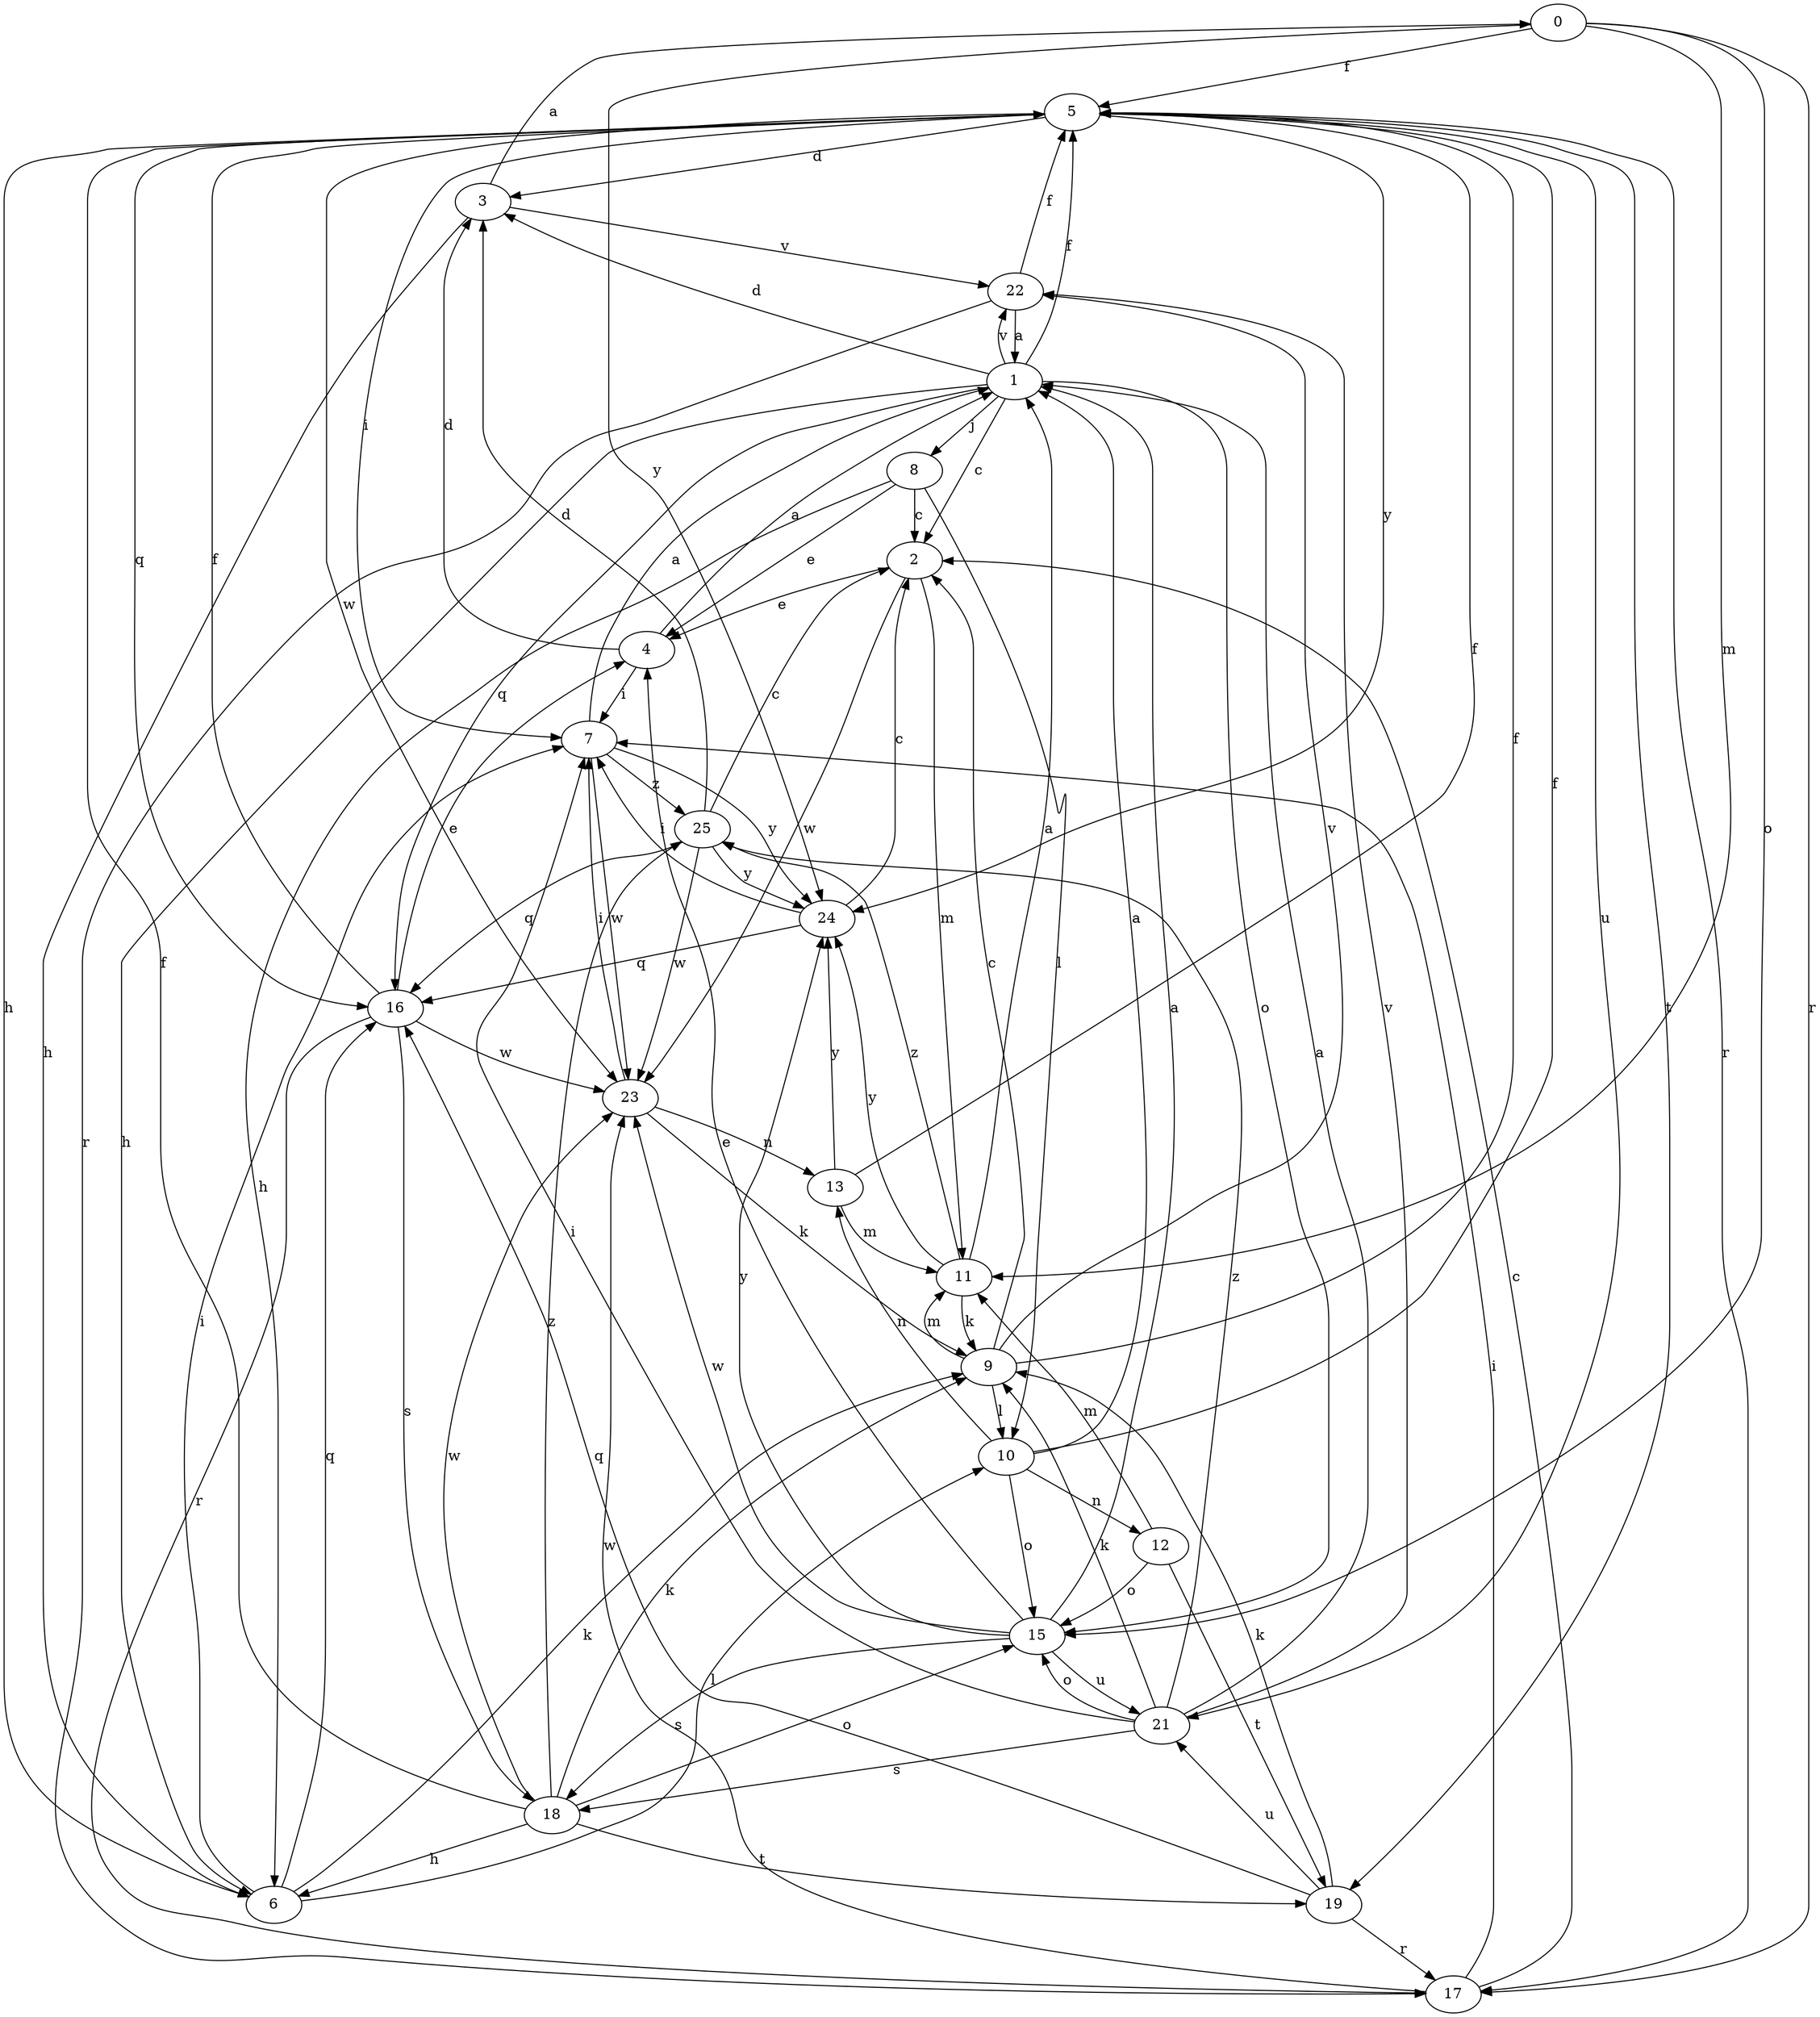 strict digraph  {
0;
1;
2;
3;
4;
5;
6;
7;
8;
9;
10;
11;
12;
13;
15;
16;
17;
18;
19;
21;
22;
23;
24;
25;
0 -> 5  [label=f];
0 -> 11  [label=m];
0 -> 15  [label=o];
0 -> 17  [label=r];
0 -> 24  [label=y];
1 -> 2  [label=c];
1 -> 3  [label=d];
1 -> 5  [label=f];
1 -> 6  [label=h];
1 -> 8  [label=j];
1 -> 15  [label=o];
1 -> 16  [label=q];
1 -> 22  [label=v];
2 -> 4  [label=e];
2 -> 11  [label=m];
2 -> 23  [label=w];
3 -> 0  [label=a];
3 -> 6  [label=h];
3 -> 22  [label=v];
4 -> 1  [label=a];
4 -> 3  [label=d];
4 -> 7  [label=i];
5 -> 3  [label=d];
5 -> 6  [label=h];
5 -> 7  [label=i];
5 -> 16  [label=q];
5 -> 17  [label=r];
5 -> 19  [label=t];
5 -> 21  [label=u];
5 -> 23  [label=w];
5 -> 24  [label=y];
6 -> 7  [label=i];
6 -> 9  [label=k];
6 -> 10  [label=l];
6 -> 16  [label=q];
7 -> 1  [label=a];
7 -> 23  [label=w];
7 -> 24  [label=y];
7 -> 25  [label=z];
8 -> 2  [label=c];
8 -> 4  [label=e];
8 -> 6  [label=h];
8 -> 10  [label=l];
9 -> 2  [label=c];
9 -> 5  [label=f];
9 -> 10  [label=l];
9 -> 11  [label=m];
9 -> 22  [label=v];
10 -> 1  [label=a];
10 -> 5  [label=f];
10 -> 12  [label=n];
10 -> 13  [label=n];
10 -> 15  [label=o];
11 -> 1  [label=a];
11 -> 9  [label=k];
11 -> 24  [label=y];
11 -> 25  [label=z];
12 -> 11  [label=m];
12 -> 15  [label=o];
12 -> 19  [label=t];
13 -> 5  [label=f];
13 -> 11  [label=m];
13 -> 24  [label=y];
15 -> 1  [label=a];
15 -> 4  [label=e];
15 -> 18  [label=s];
15 -> 21  [label=u];
15 -> 23  [label=w];
15 -> 24  [label=y];
16 -> 4  [label=e];
16 -> 5  [label=f];
16 -> 17  [label=r];
16 -> 18  [label=s];
16 -> 23  [label=w];
17 -> 2  [label=c];
17 -> 7  [label=i];
17 -> 23  [label=w];
18 -> 5  [label=f];
18 -> 6  [label=h];
18 -> 9  [label=k];
18 -> 15  [label=o];
18 -> 19  [label=t];
18 -> 23  [label=w];
18 -> 25  [label=z];
19 -> 9  [label=k];
19 -> 16  [label=q];
19 -> 17  [label=r];
19 -> 21  [label=u];
21 -> 1  [label=a];
21 -> 7  [label=i];
21 -> 9  [label=k];
21 -> 15  [label=o];
21 -> 18  [label=s];
21 -> 22  [label=v];
21 -> 25  [label=z];
22 -> 1  [label=a];
22 -> 5  [label=f];
22 -> 17  [label=r];
23 -> 7  [label=i];
23 -> 9  [label=k];
23 -> 13  [label=n];
24 -> 2  [label=c];
24 -> 7  [label=i];
24 -> 16  [label=q];
25 -> 2  [label=c];
25 -> 3  [label=d];
25 -> 16  [label=q];
25 -> 23  [label=w];
25 -> 24  [label=y];
}
